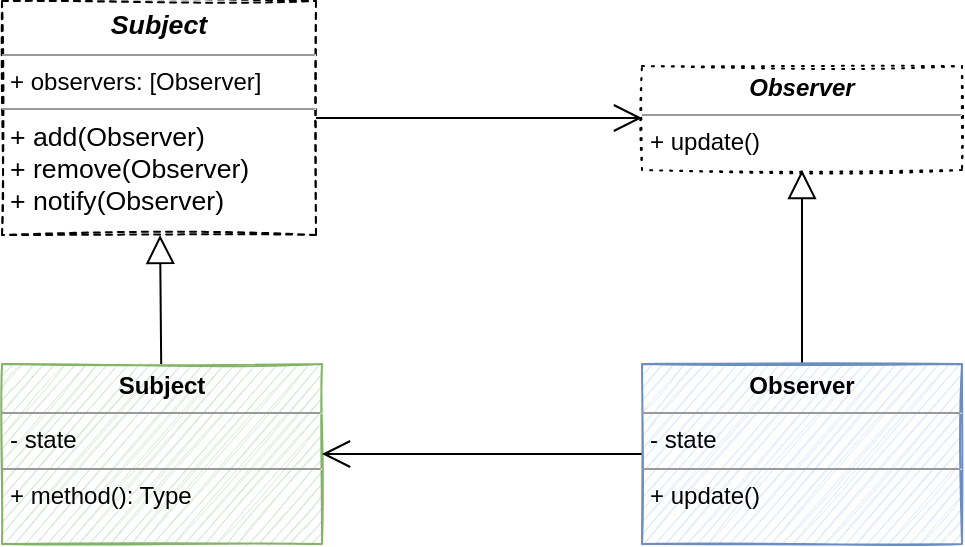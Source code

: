 <mxfile version="13.5.1" type="device"><diagram id="DP-dT3XbIJLW2h_2GcvW" name="Page-1"><mxGraphModel dx="1528" dy="960" grid="0" gridSize="10" guides="1" tooltips="1" connect="1" arrows="1" fold="1" page="0" pageScale="1" pageWidth="827" pageHeight="1169" math="0" shadow="0"><root><mxCell id="0"/><mxCell id="1" parent="0"/><mxCell id="5g2VLWqJZZeYoeTdD7O6-1" value="&lt;p style=&quot;margin: 0px ; margin-top: 4px ; text-align: center&quot;&gt;&lt;b&gt;&lt;i&gt;Observer&lt;/i&gt;&lt;/b&gt;&lt;/p&gt;&lt;hr size=&quot;1&quot;&gt;&lt;p style=&quot;margin: 0px ; margin-left: 4px&quot;&gt;&lt;/p&gt;&lt;p style=&quot;margin: 0px ; margin-left: 4px&quot;&gt;+ update()&lt;/p&gt;" style="verticalAlign=top;align=left;overflow=fill;fontSize=12;fontFamily=Helvetica;html=1;dashed=1;dashPattern=1 4;sketch=1;" vertex="1" parent="1"><mxGeometry x="280" y="-164" width="160" height="52" as="geometry"/></mxCell><mxCell id="5g2VLWqJZZeYoeTdD7O6-4" value="" style="rounded=0;orthogonalLoop=1;jettySize=auto;html=1;endArrow=open;endFill=0;endSize=12;exitX=1;exitY=0.5;exitDx=0;exitDy=0;" edge="1" parent="1" source="5g2VLWqJZZeYoeTdD7O6-5" target="5g2VLWqJZZeYoeTdD7O6-1"><mxGeometry relative="1" as="geometry"><mxPoint x="207" y="-138" as="targetPoint"/></mxGeometry></mxCell><mxCell id="5g2VLWqJZZeYoeTdD7O6-5" value="&lt;p style=&quot;margin: 0px ; margin-top: 4px ; text-align: center&quot;&gt;&lt;b style=&quot;font-size: 13.333px&quot;&gt;&lt;i&gt;Subject&lt;/i&gt;&lt;/b&gt;&lt;br&gt;&lt;/p&gt;&lt;hr size=&quot;1&quot;&gt;&lt;p style=&quot;margin: 0px ; margin-left: 4px&quot;&gt;+ observers: [Observer]&lt;/p&gt;&lt;hr size=&quot;1&quot;&gt;&lt;p style=&quot;font-size: 13.333px ; margin: 0px 0px 0px 4px&quot;&gt;+ add(Observer)&lt;/p&gt;&lt;p style=&quot;font-size: 13.333px ; margin: 0px 0px 0px 4px&quot;&gt;+ remove(Observer)&lt;/p&gt;&lt;p style=&quot;font-size: 13.333px ; margin: 0px 0px 0px 4px&quot;&gt;+ notify(Observer)&lt;/p&gt;" style="verticalAlign=top;align=left;overflow=fill;fontSize=12;fontFamily=Helvetica;html=1;dashed=1;sketch=1;" vertex="1" parent="1"><mxGeometry x="-40" y="-196.5" width="157" height="117" as="geometry"/></mxCell><mxCell id="5g2VLWqJZZeYoeTdD7O6-7" value="" style="edgeStyle=none;rounded=0;orthogonalLoop=1;jettySize=auto;html=1;endArrow=block;endFill=0;endSize=12;" edge="1" parent="1" source="5g2VLWqJZZeYoeTdD7O6-6" target="5g2VLWqJZZeYoeTdD7O6-5"><mxGeometry relative="1" as="geometry"/></mxCell><mxCell id="5g2VLWqJZZeYoeTdD7O6-6" value="&lt;p style=&quot;margin: 0px ; margin-top: 4px ; text-align: center&quot;&gt;&lt;b&gt;Subject&lt;/b&gt;&lt;/p&gt;&lt;hr size=&quot;1&quot;&gt;&lt;p style=&quot;margin: 0px ; margin-left: 4px&quot;&gt;- state&lt;/p&gt;&lt;hr size=&quot;1&quot;&gt;&lt;p style=&quot;margin: 0px ; margin-left: 4px&quot;&gt;+ method(): Type&lt;/p&gt;" style="verticalAlign=top;align=left;overflow=fill;fontSize=12;fontFamily=Helvetica;html=1;sketch=1;fillColor=#d5e8d4;strokeColor=#82b366;" vertex="1" parent="1"><mxGeometry x="-40" y="-15" width="160" height="90" as="geometry"/></mxCell><mxCell id="5g2VLWqJZZeYoeTdD7O6-9" value="" style="edgeStyle=none;rounded=0;orthogonalLoop=1;jettySize=auto;html=1;endArrow=block;endFill=0;endSize=12;" edge="1" parent="1" source="5g2VLWqJZZeYoeTdD7O6-8" target="5g2VLWqJZZeYoeTdD7O6-1"><mxGeometry relative="1" as="geometry"/></mxCell><mxCell id="5g2VLWqJZZeYoeTdD7O6-11" value="" style="edgeStyle=none;rounded=0;orthogonalLoop=1;jettySize=auto;html=1;endArrow=open;endFill=0;endSize=12;entryX=1;entryY=0.5;entryDx=0;entryDy=0;" edge="1" parent="1" source="5g2VLWqJZZeYoeTdD7O6-8" target="5g2VLWqJZZeYoeTdD7O6-6"><mxGeometry relative="1" as="geometry"><mxPoint x="200" y="30" as="targetPoint"/></mxGeometry></mxCell><mxCell id="5g2VLWqJZZeYoeTdD7O6-8" value="&lt;p style=&quot;margin: 0px ; margin-top: 4px ; text-align: center&quot;&gt;&lt;b&gt;Observer&lt;/b&gt;&lt;/p&gt;&lt;hr size=&quot;1&quot;&gt;&lt;p style=&quot;margin: 0px ; margin-left: 4px&quot;&gt;- state&lt;/p&gt;&lt;hr size=&quot;1&quot;&gt;&lt;p style=&quot;margin: 0px ; margin-left: 4px&quot;&gt;+ update()&lt;/p&gt;" style="verticalAlign=top;align=left;overflow=fill;fontSize=12;fontFamily=Helvetica;html=1;sketch=1;fillColor=#dae8fc;strokeColor=#6c8ebf;" vertex="1" parent="1"><mxGeometry x="280" y="-15" width="160" height="90" as="geometry"/></mxCell></root></mxGraphModel></diagram></mxfile>